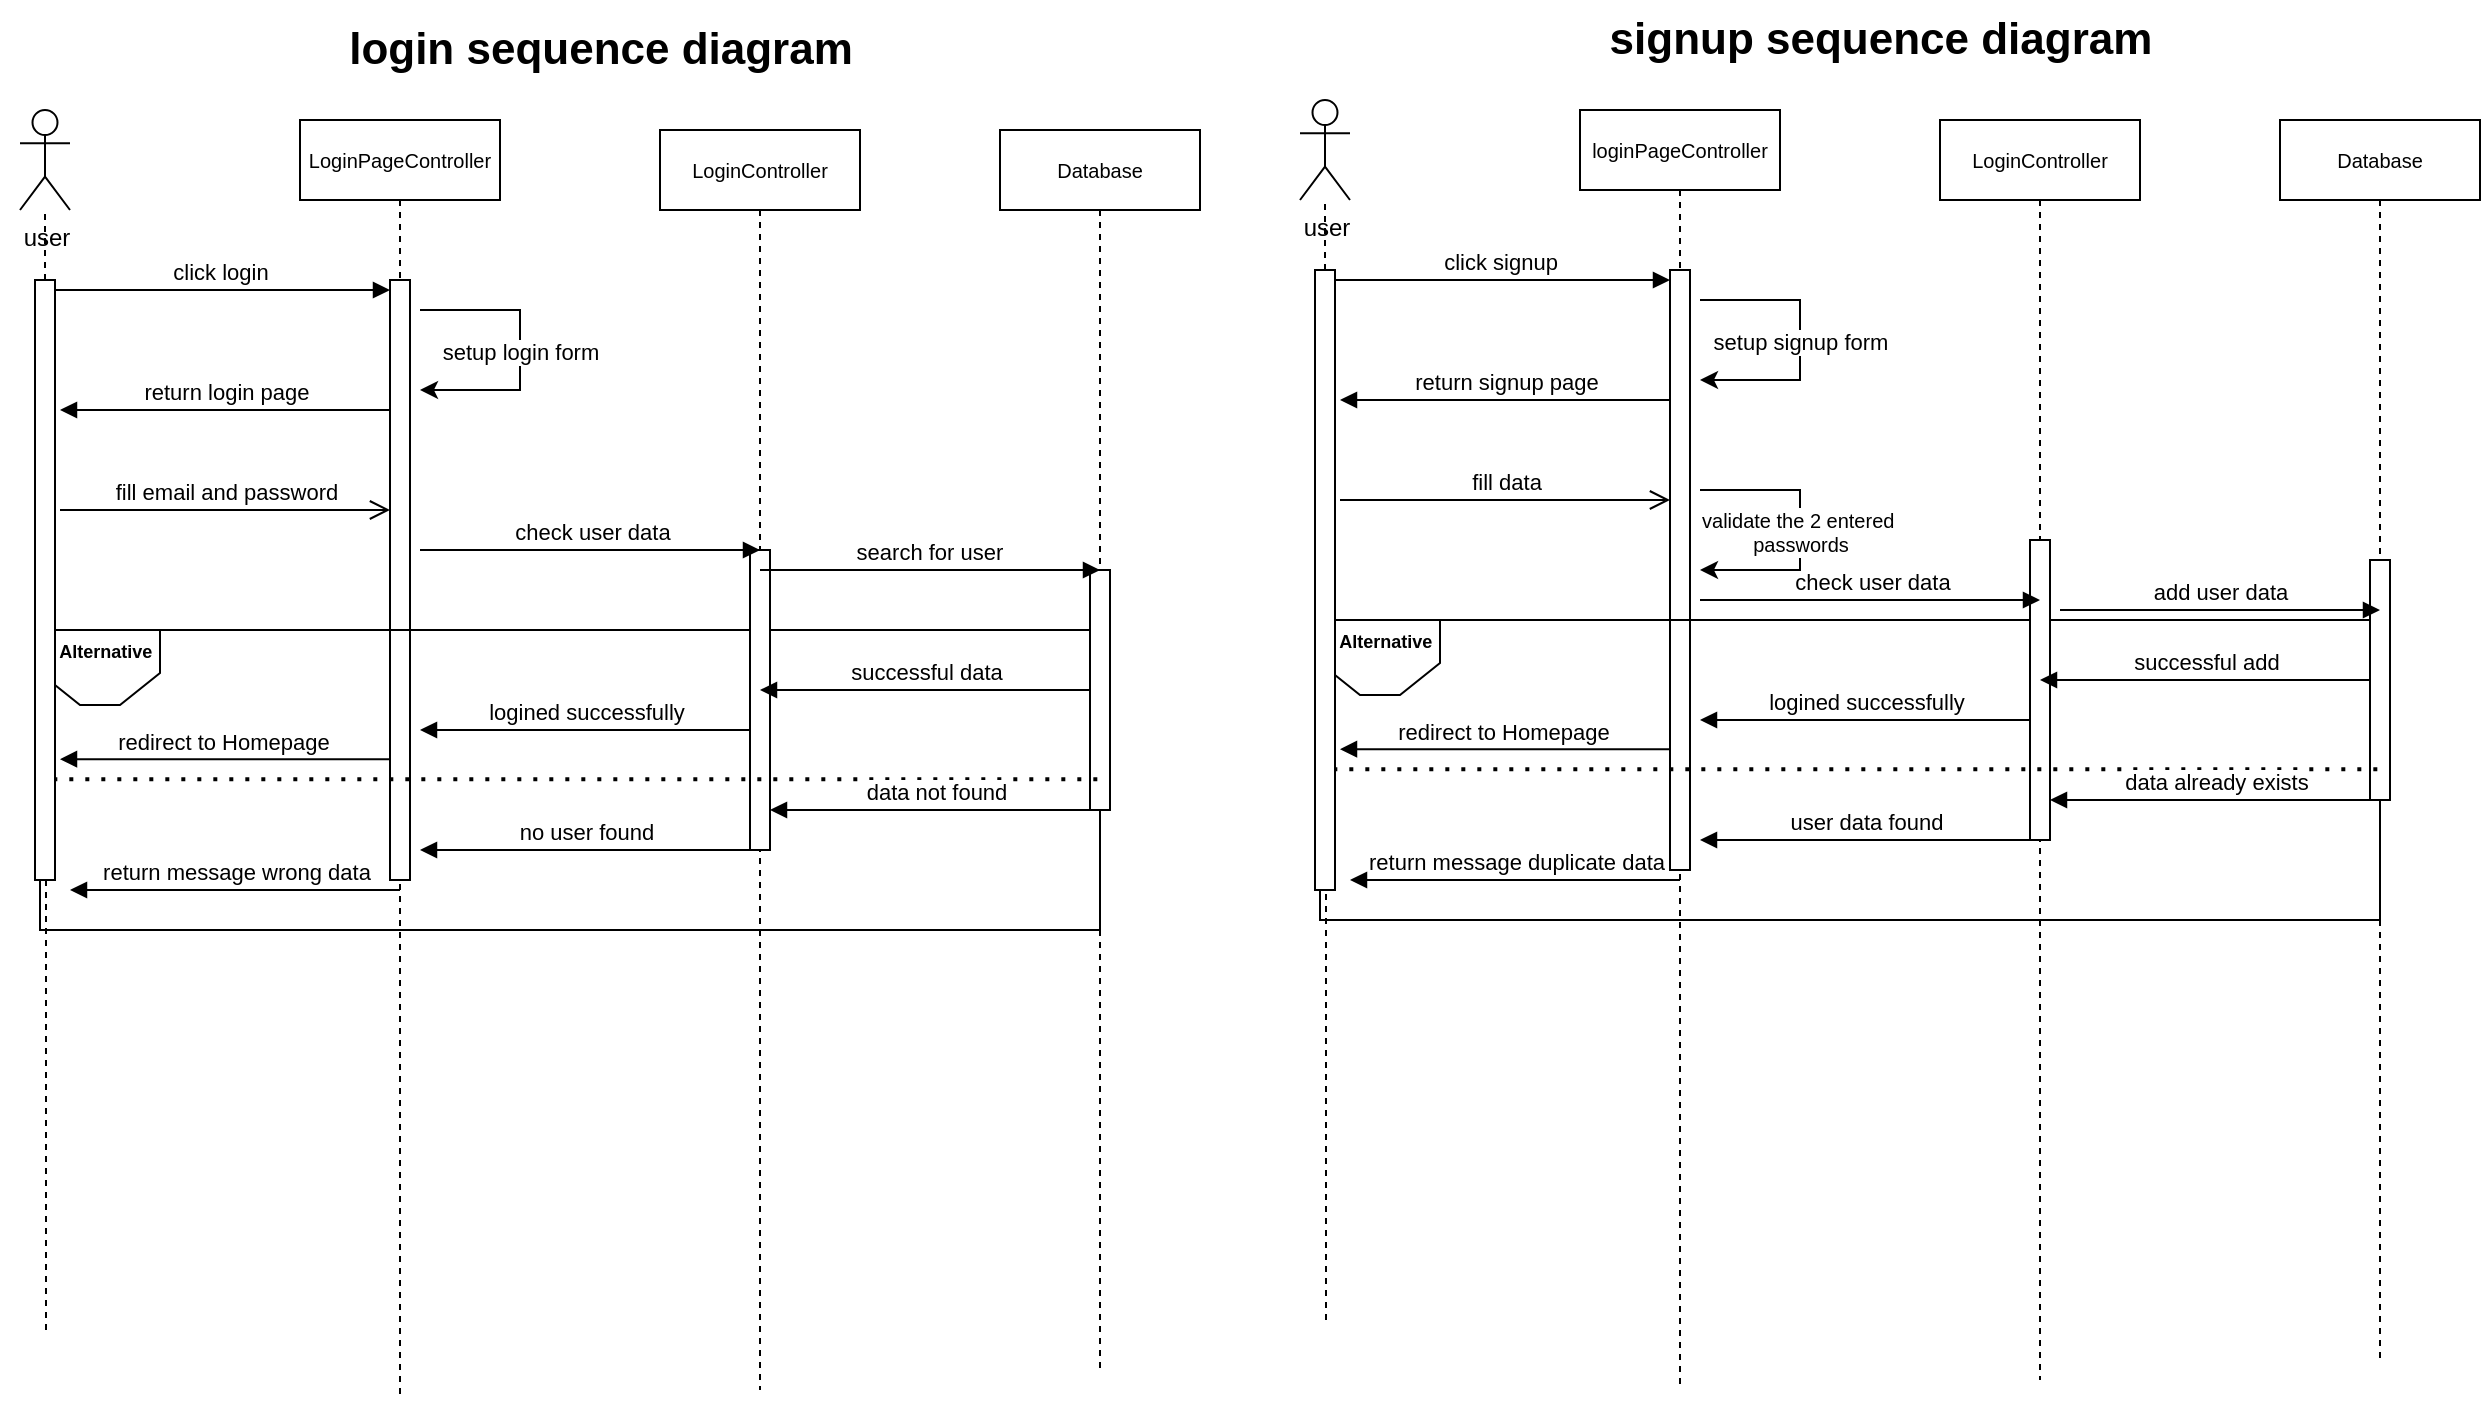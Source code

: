 <mxfile version="24.2.5" type="device">
  <diagram name="Page-1" id="2YBvvXClWsGukQMizWep">
    <mxGraphModel dx="865" dy="518" grid="1" gridSize="10" guides="1" tooltips="1" connect="1" arrows="1" fold="1" page="1" pageScale="1" pageWidth="10000" pageHeight="10000" math="0" shadow="0">
      <root>
        <mxCell id="0" />
        <mxCell id="1" parent="0" />
        <mxCell id="aM9ryv3xv72pqoxQDRHE-5" value="&lt;font style=&quot;font-size: 10px;&quot;&gt;LoginPageController&lt;/font&gt;" style="shape=umlLifeline;perimeter=lifelinePerimeter;whiteSpace=wrap;html=1;container=0;dropTarget=0;collapsible=0;recursiveResize=0;outlineConnect=0;portConstraint=eastwest;newEdgeStyle={&quot;edgeStyle&quot;:&quot;elbowEdgeStyle&quot;,&quot;elbow&quot;:&quot;vertical&quot;,&quot;curved&quot;:0,&quot;rounded&quot;:0};" parent="1" vertex="1">
          <mxGeometry x="280" y="115" width="100" height="640" as="geometry" />
        </mxCell>
        <mxCell id="aM9ryv3xv72pqoxQDRHE-6" value="" style="html=1;points=[];perimeter=orthogonalPerimeter;outlineConnect=0;targetShapes=umlLifeline;portConstraint=eastwest;newEdgeStyle={&quot;edgeStyle&quot;:&quot;elbowEdgeStyle&quot;,&quot;elbow&quot;:&quot;vertical&quot;,&quot;curved&quot;:0,&quot;rounded&quot;:0};" parent="aM9ryv3xv72pqoxQDRHE-5" vertex="1">
          <mxGeometry x="45" y="80" width="10" height="300" as="geometry" />
        </mxCell>
        <mxCell id="aM9ryv3xv72pqoxQDRHE-7" value="click login" style="html=1;verticalAlign=bottom;endArrow=block;edgeStyle=elbowEdgeStyle;elbow=vertical;curved=0;rounded=0;" parent="1" target="aM9ryv3xv72pqoxQDRHE-6" edge="1">
          <mxGeometry relative="1" as="geometry">
            <mxPoint x="155" y="200" as="sourcePoint" />
            <Array as="points">
              <mxPoint x="240" y="200" />
            </Array>
            <mxPoint x="290" y="200" as="targetPoint" />
          </mxGeometry>
        </mxCell>
        <mxCell id="aM9ryv3xv72pqoxQDRHE-9" value="return login page" style="html=1;verticalAlign=bottom;endArrow=block;edgeStyle=elbowEdgeStyle;elbow=vertical;curved=0;rounded=0;" parent="1" edge="1">
          <mxGeometry relative="1" as="geometry">
            <mxPoint x="325" y="260" as="sourcePoint" />
            <Array as="points">
              <mxPoint x="250" y="260" />
            </Array>
            <mxPoint x="160" y="260" as="targetPoint" />
          </mxGeometry>
        </mxCell>
        <mxCell id="aM9ryv3xv72pqoxQDRHE-10" value="fill email and password" style="html=1;verticalAlign=bottom;endArrow=open;endSize=8;edgeStyle=elbowEdgeStyle;elbow=vertical;curved=0;rounded=0;" parent="1" target="aM9ryv3xv72pqoxQDRHE-6" edge="1">
          <mxGeometry relative="1" as="geometry">
            <mxPoint x="235" y="315" as="targetPoint" />
            <Array as="points">
              <mxPoint x="240" y="310" />
            </Array>
            <mxPoint x="160" y="310" as="sourcePoint" />
          </mxGeometry>
        </mxCell>
        <mxCell id="ysUUQ0esG7nX-n5Ht758-2" value="user" style="shape=umlActor;verticalLabelPosition=bottom;verticalAlign=top;html=1;outlineConnect=0;" vertex="1" parent="1">
          <mxGeometry x="140" y="110" width="25" height="50" as="geometry" />
        </mxCell>
        <mxCell id="ysUUQ0esG7nX-n5Ht758-6" value="" style="endArrow=none;dashed=1;html=1;rounded=0;" edge="1" parent="1" source="ysUUQ0esG7nX-n5Ht758-31" target="ysUUQ0esG7nX-n5Ht758-2">
          <mxGeometry width="50" height="50" relative="1" as="geometry">
            <mxPoint x="153" y="720" as="sourcePoint" />
            <mxPoint x="330" y="250" as="targetPoint" />
          </mxGeometry>
        </mxCell>
        <mxCell id="ysUUQ0esG7nX-n5Ht758-10" value="" style="endArrow=classic;html=1;rounded=0;" edge="1" parent="1">
          <mxGeometry width="50" height="50" relative="1" as="geometry">
            <mxPoint x="340" y="210" as="sourcePoint" />
            <mxPoint x="340" y="250" as="targetPoint" />
            <Array as="points">
              <mxPoint x="390" y="210" />
              <mxPoint x="390" y="250" />
            </Array>
          </mxGeometry>
        </mxCell>
        <mxCell id="ysUUQ0esG7nX-n5Ht758-14" value="setup login form" style="edgeLabel;html=1;align=center;verticalAlign=middle;resizable=0;points=[];" vertex="1" connectable="0" parent="ysUUQ0esG7nX-n5Ht758-10">
          <mxGeometry x="-0.139" relative="1" as="geometry">
            <mxPoint y="10" as="offset" />
          </mxGeometry>
        </mxCell>
        <mxCell id="ysUUQ0esG7nX-n5Ht758-19" value="" style="rounded=0;whiteSpace=wrap;html=1;fillColor=none;" vertex="1" parent="1">
          <mxGeometry x="150" y="370" width="530" height="150" as="geometry" />
        </mxCell>
        <mxCell id="ysUUQ0esG7nX-n5Ht758-11" value="&lt;font style=&quot;font-size: 10px;&quot;&gt;LoginController&lt;/font&gt;" style="shape=umlLifeline;perimeter=lifelinePerimeter;whiteSpace=wrap;html=1;container=0;dropTarget=0;collapsible=0;recursiveResize=0;outlineConnect=0;portConstraint=eastwest;newEdgeStyle={&quot;edgeStyle&quot;:&quot;elbowEdgeStyle&quot;,&quot;elbow&quot;:&quot;vertical&quot;,&quot;curved&quot;:0,&quot;rounded&quot;:0};" vertex="1" parent="1">
          <mxGeometry x="460" y="120" width="100" height="630" as="geometry" />
        </mxCell>
        <mxCell id="ysUUQ0esG7nX-n5Ht758-12" value="" style="html=1;points=[];perimeter=orthogonalPerimeter;outlineConnect=0;targetShapes=umlLifeline;portConstraint=eastwest;newEdgeStyle={&quot;edgeStyle&quot;:&quot;elbowEdgeStyle&quot;,&quot;elbow&quot;:&quot;vertical&quot;,&quot;curved&quot;:0,&quot;rounded&quot;:0};" vertex="1" parent="ysUUQ0esG7nX-n5Ht758-11">
          <mxGeometry x="45" y="210" width="10" height="150" as="geometry" />
        </mxCell>
        <mxCell id="ysUUQ0esG7nX-n5Ht758-15" value="check user data" style="html=1;verticalAlign=bottom;endArrow=block;edgeStyle=elbowEdgeStyle;elbow=vertical;curved=0;rounded=0;" edge="1" parent="1">
          <mxGeometry x="0.003" relative="1" as="geometry">
            <mxPoint x="340" y="330" as="sourcePoint" />
            <Array as="points">
              <mxPoint x="425" y="330" />
            </Array>
            <mxPoint x="510" y="330" as="targetPoint" />
            <mxPoint as="offset" />
          </mxGeometry>
        </mxCell>
        <mxCell id="ysUUQ0esG7nX-n5Ht758-16" value="&lt;span style=&quot;font-size: 10px;&quot;&gt;Database&lt;/span&gt;" style="shape=umlLifeline;perimeter=lifelinePerimeter;whiteSpace=wrap;html=1;container=0;dropTarget=0;collapsible=0;recursiveResize=0;outlineConnect=0;portConstraint=eastwest;newEdgeStyle={&quot;edgeStyle&quot;:&quot;elbowEdgeStyle&quot;,&quot;elbow&quot;:&quot;vertical&quot;,&quot;curved&quot;:0,&quot;rounded&quot;:0};" vertex="1" parent="1">
          <mxGeometry x="630" y="120" width="100" height="620" as="geometry" />
        </mxCell>
        <mxCell id="ysUUQ0esG7nX-n5Ht758-17" value="" style="html=1;points=[];perimeter=orthogonalPerimeter;outlineConnect=0;targetShapes=umlLifeline;portConstraint=eastwest;newEdgeStyle={&quot;edgeStyle&quot;:&quot;elbowEdgeStyle&quot;,&quot;elbow&quot;:&quot;vertical&quot;,&quot;curved&quot;:0,&quot;rounded&quot;:0};" vertex="1" parent="ysUUQ0esG7nX-n5Ht758-16">
          <mxGeometry x="45" y="220" width="10" height="120" as="geometry" />
        </mxCell>
        <mxCell id="ysUUQ0esG7nX-n5Ht758-18" value="search for user&amp;nbsp;" style="html=1;verticalAlign=bottom;endArrow=block;edgeStyle=elbowEdgeStyle;elbow=vertical;curved=0;rounded=0;" edge="1" parent="1">
          <mxGeometry x="0.003" relative="1" as="geometry">
            <mxPoint x="510" y="340" as="sourcePoint" />
            <Array as="points">
              <mxPoint x="595" y="340" />
            </Array>
            <mxPoint x="680" y="340" as="targetPoint" />
            <mxPoint as="offset" />
          </mxGeometry>
        </mxCell>
        <mxCell id="ysUUQ0esG7nX-n5Ht758-20" value="successful data" style="html=1;verticalAlign=bottom;endArrow=block;edgeStyle=elbowEdgeStyle;elbow=vertical;curved=0;rounded=0;" edge="1" parent="1">
          <mxGeometry relative="1" as="geometry">
            <mxPoint x="675" y="400" as="sourcePoint" />
            <Array as="points">
              <mxPoint x="600" y="400" />
            </Array>
            <mxPoint x="510" y="400" as="targetPoint" />
          </mxGeometry>
        </mxCell>
        <mxCell id="ysUUQ0esG7nX-n5Ht758-21" value="" style="endArrow=none;dashed=1;html=1;dashPattern=1 3;strokeWidth=2;rounded=0;exitX=-0.006;exitY=0.597;exitDx=0;exitDy=0;exitPerimeter=0;" edge="1" parent="1">
          <mxGeometry width="50" height="50" relative="1" as="geometry">
            <mxPoint x="148.66" y="444.58" as="sourcePoint" />
            <mxPoint x="681.34" y="444.58" as="targetPoint" />
          </mxGeometry>
        </mxCell>
        <mxCell id="ysUUQ0esG7nX-n5Ht758-22" value="logined successfully" style="html=1;verticalAlign=bottom;endArrow=block;edgeStyle=elbowEdgeStyle;elbow=vertical;curved=0;rounded=0;" edge="1" parent="1">
          <mxGeometry relative="1" as="geometry">
            <mxPoint x="505" y="420" as="sourcePoint" />
            <Array as="points">
              <mxPoint x="430" y="420" />
            </Array>
            <mxPoint x="340" y="420" as="targetPoint" />
          </mxGeometry>
        </mxCell>
        <mxCell id="ysUUQ0esG7nX-n5Ht758-23" value="redirect to Homepage&amp;nbsp;" style="html=1;verticalAlign=bottom;endArrow=block;edgeStyle=elbowEdgeStyle;elbow=vertical;curved=0;rounded=0;" edge="1" parent="1">
          <mxGeometry relative="1" as="geometry">
            <mxPoint x="325" y="434.58" as="sourcePoint" />
            <Array as="points">
              <mxPoint x="250" y="434.58" />
            </Array>
            <mxPoint x="160" y="434.58" as="targetPoint" />
          </mxGeometry>
        </mxCell>
        <mxCell id="ysUUQ0esG7nX-n5Ht758-25" value="data not found" style="html=1;verticalAlign=bottom;endArrow=block;edgeStyle=elbowEdgeStyle;elbow=vertical;curved=0;rounded=0;" edge="1" parent="1">
          <mxGeometry relative="1" as="geometry">
            <mxPoint x="680" y="460" as="sourcePoint" />
            <Array as="points">
              <mxPoint x="605" y="460" />
            </Array>
            <mxPoint x="515" y="460" as="targetPoint" />
          </mxGeometry>
        </mxCell>
        <mxCell id="ysUUQ0esG7nX-n5Ht758-26" value="no user found" style="html=1;verticalAlign=bottom;endArrow=block;edgeStyle=elbowEdgeStyle;elbow=vertical;curved=0;rounded=0;" edge="1" parent="1">
          <mxGeometry relative="1" as="geometry">
            <mxPoint x="505" y="480" as="sourcePoint" />
            <Array as="points">
              <mxPoint x="430" y="480" />
            </Array>
            <mxPoint x="340" y="480" as="targetPoint" />
          </mxGeometry>
        </mxCell>
        <mxCell id="ysUUQ0esG7nX-n5Ht758-27" value="return message wrong data" style="html=1;verticalAlign=bottom;endArrow=block;edgeStyle=elbowEdgeStyle;elbow=vertical;curved=0;rounded=0;" edge="1" parent="1">
          <mxGeometry relative="1" as="geometry">
            <mxPoint x="330" y="500" as="sourcePoint" />
            <Array as="points">
              <mxPoint x="255" y="500" />
            </Array>
            <mxPoint x="165" y="500" as="targetPoint" />
          </mxGeometry>
        </mxCell>
        <mxCell id="ysUUQ0esG7nX-n5Ht758-28" value="" style="shape=loopLimit;whiteSpace=wrap;html=1;rotation=-180;" vertex="1" parent="1">
          <mxGeometry x="150" y="370" width="60" height="37.47" as="geometry" />
        </mxCell>
        <mxCell id="ysUUQ0esG7nX-n5Ht758-31" value="" style="html=1;points=[];perimeter=orthogonalPerimeter;outlineConnect=0;targetShapes=umlLifeline;portConstraint=eastwest;newEdgeStyle={&quot;edgeStyle&quot;:&quot;elbowEdgeStyle&quot;,&quot;elbow&quot;:&quot;vertical&quot;,&quot;curved&quot;:0,&quot;rounded&quot;:0};" vertex="1" parent="1">
          <mxGeometry x="147.5" y="195" width="10" height="300" as="geometry" />
        </mxCell>
        <mxCell id="ysUUQ0esG7nX-n5Ht758-30" value="&lt;font style=&quot;font-size: 9px;&quot;&gt;&amp;nbsp; Alternative&lt;/font&gt;" style="text;strokeColor=none;fillColor=none;html=1;fontSize=12;fontStyle=1;verticalAlign=middle;align=center;fontFamily=Helvetica;fontColor=default;" vertex="1" parent="1">
          <mxGeometry x="130" y="360" width="100" height="40" as="geometry" />
        </mxCell>
        <mxCell id="ysUUQ0esG7nX-n5Ht758-32" value="" style="endArrow=none;dashed=1;html=1;rounded=0;" edge="1" parent="1" target="ysUUQ0esG7nX-n5Ht758-31">
          <mxGeometry width="50" height="50" relative="1" as="geometry">
            <mxPoint x="153" y="720" as="sourcePoint" />
            <mxPoint x="153" y="160" as="targetPoint" />
          </mxGeometry>
        </mxCell>
        <mxCell id="ysUUQ0esG7nX-n5Ht758-33" value="&lt;font style=&quot;font-size: 22px;&quot;&gt;login sequence diagram&lt;/font&gt;" style="text;strokeColor=none;fillColor=none;html=1;fontSize=12;fontStyle=1;verticalAlign=middle;align=center;fontFamily=Helvetica;fontColor=default;" vertex="1" parent="1">
          <mxGeometry x="350" y="60" width="160" height="40" as="geometry" />
        </mxCell>
        <mxCell id="ysUUQ0esG7nX-n5Ht758-90" value="&lt;font style=&quot;font-size: 10px;&quot;&gt;loginPageController&lt;/font&gt;" style="shape=umlLifeline;perimeter=lifelinePerimeter;whiteSpace=wrap;html=1;container=0;dropTarget=0;collapsible=0;recursiveResize=0;outlineConnect=0;portConstraint=eastwest;newEdgeStyle={&quot;edgeStyle&quot;:&quot;elbowEdgeStyle&quot;,&quot;elbow&quot;:&quot;vertical&quot;,&quot;curved&quot;:0,&quot;rounded&quot;:0};" vertex="1" parent="1">
          <mxGeometry x="920" y="110" width="100" height="640" as="geometry" />
        </mxCell>
        <mxCell id="ysUUQ0esG7nX-n5Ht758-91" value="" style="html=1;points=[];perimeter=orthogonalPerimeter;outlineConnect=0;targetShapes=umlLifeline;portConstraint=eastwest;newEdgeStyle={&quot;edgeStyle&quot;:&quot;elbowEdgeStyle&quot;,&quot;elbow&quot;:&quot;vertical&quot;,&quot;curved&quot;:0,&quot;rounded&quot;:0};" vertex="1" parent="ysUUQ0esG7nX-n5Ht758-90">
          <mxGeometry x="45" y="80" width="10" height="300" as="geometry" />
        </mxCell>
        <mxCell id="ysUUQ0esG7nX-n5Ht758-92" value="click signup" style="html=1;verticalAlign=bottom;endArrow=block;edgeStyle=elbowEdgeStyle;elbow=vertical;curved=0;rounded=0;" edge="1" target="ysUUQ0esG7nX-n5Ht758-91" parent="1">
          <mxGeometry relative="1" as="geometry">
            <mxPoint x="795" y="195" as="sourcePoint" />
            <Array as="points">
              <mxPoint x="880" y="195" />
            </Array>
            <mxPoint x="930" y="195" as="targetPoint" />
          </mxGeometry>
        </mxCell>
        <mxCell id="ysUUQ0esG7nX-n5Ht758-93" value="return signup page" style="html=1;verticalAlign=bottom;endArrow=block;edgeStyle=elbowEdgeStyle;elbow=vertical;curved=0;rounded=0;" edge="1" parent="1">
          <mxGeometry relative="1" as="geometry">
            <mxPoint x="965" y="255" as="sourcePoint" />
            <Array as="points">
              <mxPoint x="890" y="255" />
            </Array>
            <mxPoint x="800" y="255" as="targetPoint" />
          </mxGeometry>
        </mxCell>
        <mxCell id="ysUUQ0esG7nX-n5Ht758-94" value="fill data" style="html=1;verticalAlign=bottom;endArrow=open;endSize=8;edgeStyle=elbowEdgeStyle;elbow=vertical;curved=0;rounded=0;" edge="1" target="ysUUQ0esG7nX-n5Ht758-91" parent="1">
          <mxGeometry relative="1" as="geometry">
            <mxPoint x="875" y="310" as="targetPoint" />
            <Array as="points">
              <mxPoint x="880" y="305" />
            </Array>
            <mxPoint x="800" y="305" as="sourcePoint" />
          </mxGeometry>
        </mxCell>
        <mxCell id="ysUUQ0esG7nX-n5Ht758-95" value="user" style="shape=umlActor;verticalLabelPosition=bottom;verticalAlign=top;html=1;outlineConnect=0;" vertex="1" parent="1">
          <mxGeometry x="780" y="105" width="25" height="50" as="geometry" />
        </mxCell>
        <mxCell id="ysUUQ0esG7nX-n5Ht758-96" value="" style="endArrow=none;dashed=1;html=1;rounded=0;" edge="1" source="ysUUQ0esG7nX-n5Ht758-114" target="ysUUQ0esG7nX-n5Ht758-95" parent="1">
          <mxGeometry width="50" height="50" relative="1" as="geometry">
            <mxPoint x="793" y="715" as="sourcePoint" />
            <mxPoint x="970" y="245" as="targetPoint" />
          </mxGeometry>
        </mxCell>
        <mxCell id="ysUUQ0esG7nX-n5Ht758-97" value="" style="endArrow=classic;html=1;rounded=0;" edge="1" parent="1">
          <mxGeometry width="50" height="50" relative="1" as="geometry">
            <mxPoint x="980" y="205" as="sourcePoint" />
            <mxPoint x="980" y="245" as="targetPoint" />
            <Array as="points">
              <mxPoint x="1030" y="205" />
              <mxPoint x="1030" y="245" />
            </Array>
          </mxGeometry>
        </mxCell>
        <mxCell id="ysUUQ0esG7nX-n5Ht758-98" value="setup signup form" style="edgeLabel;html=1;align=center;verticalAlign=middle;resizable=0;points=[];" vertex="1" connectable="0" parent="ysUUQ0esG7nX-n5Ht758-97">
          <mxGeometry x="-0.139" relative="1" as="geometry">
            <mxPoint y="10" as="offset" />
          </mxGeometry>
        </mxCell>
        <mxCell id="ysUUQ0esG7nX-n5Ht758-99" value="" style="rounded=0;whiteSpace=wrap;html=1;fillColor=none;" vertex="1" parent="1">
          <mxGeometry x="790" y="365" width="530" height="150" as="geometry" />
        </mxCell>
        <mxCell id="ysUUQ0esG7nX-n5Ht758-100" value="&lt;font style=&quot;font-size: 10px;&quot;&gt;LoginController&lt;/font&gt;" style="shape=umlLifeline;perimeter=lifelinePerimeter;whiteSpace=wrap;html=1;container=0;dropTarget=0;collapsible=0;recursiveResize=0;outlineConnect=0;portConstraint=eastwest;newEdgeStyle={&quot;edgeStyle&quot;:&quot;elbowEdgeStyle&quot;,&quot;elbow&quot;:&quot;vertical&quot;,&quot;curved&quot;:0,&quot;rounded&quot;:0};" vertex="1" parent="1">
          <mxGeometry x="1100" y="115" width="100" height="630" as="geometry" />
        </mxCell>
        <mxCell id="ysUUQ0esG7nX-n5Ht758-101" value="" style="html=1;points=[];perimeter=orthogonalPerimeter;outlineConnect=0;targetShapes=umlLifeline;portConstraint=eastwest;newEdgeStyle={&quot;edgeStyle&quot;:&quot;elbowEdgeStyle&quot;,&quot;elbow&quot;:&quot;vertical&quot;,&quot;curved&quot;:0,&quot;rounded&quot;:0};" vertex="1" parent="ysUUQ0esG7nX-n5Ht758-100">
          <mxGeometry x="45" y="210" width="10" height="150" as="geometry" />
        </mxCell>
        <mxCell id="ysUUQ0esG7nX-n5Ht758-102" value="check user data" style="html=1;verticalAlign=bottom;endArrow=block;edgeStyle=elbowEdgeStyle;elbow=vertical;curved=0;rounded=0;" edge="1" parent="1">
          <mxGeometry x="0.003" relative="1" as="geometry">
            <mxPoint x="980" y="355" as="sourcePoint" />
            <Array as="points">
              <mxPoint x="1065" y="355" />
            </Array>
            <mxPoint x="1150" y="355" as="targetPoint" />
            <mxPoint as="offset" />
          </mxGeometry>
        </mxCell>
        <mxCell id="ysUUQ0esG7nX-n5Ht758-103" value="&lt;span style=&quot;font-size: 10px;&quot;&gt;Database&lt;/span&gt;" style="shape=umlLifeline;perimeter=lifelinePerimeter;whiteSpace=wrap;html=1;container=0;dropTarget=0;collapsible=0;recursiveResize=0;outlineConnect=0;portConstraint=eastwest;newEdgeStyle={&quot;edgeStyle&quot;:&quot;elbowEdgeStyle&quot;,&quot;elbow&quot;:&quot;vertical&quot;,&quot;curved&quot;:0,&quot;rounded&quot;:0};" vertex="1" parent="1">
          <mxGeometry x="1270" y="115" width="100" height="620" as="geometry" />
        </mxCell>
        <mxCell id="ysUUQ0esG7nX-n5Ht758-104" value="" style="html=1;points=[];perimeter=orthogonalPerimeter;outlineConnect=0;targetShapes=umlLifeline;portConstraint=eastwest;newEdgeStyle={&quot;edgeStyle&quot;:&quot;elbowEdgeStyle&quot;,&quot;elbow&quot;:&quot;vertical&quot;,&quot;curved&quot;:0,&quot;rounded&quot;:0};" vertex="1" parent="ysUUQ0esG7nX-n5Ht758-103">
          <mxGeometry x="45" y="220" width="10" height="120" as="geometry" />
        </mxCell>
        <mxCell id="ysUUQ0esG7nX-n5Ht758-105" value="add user data" style="html=1;verticalAlign=bottom;endArrow=block;edgeStyle=elbowEdgeStyle;elbow=vertical;curved=0;rounded=0;" edge="1" parent="1">
          <mxGeometry x="0.003" relative="1" as="geometry">
            <mxPoint x="1160" y="360" as="sourcePoint" />
            <Array as="points">
              <mxPoint x="1245" y="360" />
            </Array>
            <mxPoint x="1320" y="360" as="targetPoint" />
            <mxPoint as="offset" />
          </mxGeometry>
        </mxCell>
        <mxCell id="ysUUQ0esG7nX-n5Ht758-106" value="successful add" style="html=1;verticalAlign=bottom;endArrow=block;edgeStyle=elbowEdgeStyle;elbow=vertical;curved=0;rounded=0;" edge="1" parent="1">
          <mxGeometry relative="1" as="geometry">
            <mxPoint x="1315" y="395" as="sourcePoint" />
            <Array as="points">
              <mxPoint x="1240" y="395" />
            </Array>
            <mxPoint x="1150" y="395" as="targetPoint" />
          </mxGeometry>
        </mxCell>
        <mxCell id="ysUUQ0esG7nX-n5Ht758-107" value="" style="endArrow=none;dashed=1;html=1;dashPattern=1 3;strokeWidth=2;rounded=0;exitX=-0.006;exitY=0.597;exitDx=0;exitDy=0;exitPerimeter=0;" edge="1" parent="1">
          <mxGeometry width="50" height="50" relative="1" as="geometry">
            <mxPoint x="788.66" y="439.58" as="sourcePoint" />
            <mxPoint x="1321.34" y="439.58" as="targetPoint" />
          </mxGeometry>
        </mxCell>
        <mxCell id="ysUUQ0esG7nX-n5Ht758-108" value="logined successfully" style="html=1;verticalAlign=bottom;endArrow=block;edgeStyle=elbowEdgeStyle;elbow=vertical;curved=0;rounded=0;" edge="1" parent="1">
          <mxGeometry relative="1" as="geometry">
            <mxPoint x="1145" y="415" as="sourcePoint" />
            <Array as="points">
              <mxPoint x="1070" y="415" />
            </Array>
            <mxPoint x="980" y="415" as="targetPoint" />
          </mxGeometry>
        </mxCell>
        <mxCell id="ysUUQ0esG7nX-n5Ht758-109" value="redirect to Homepage&amp;nbsp;" style="html=1;verticalAlign=bottom;endArrow=block;edgeStyle=elbowEdgeStyle;elbow=vertical;curved=0;rounded=0;" edge="1" parent="1">
          <mxGeometry relative="1" as="geometry">
            <mxPoint x="965" y="429.58" as="sourcePoint" />
            <Array as="points">
              <mxPoint x="890" y="429.58" />
            </Array>
            <mxPoint x="800" y="429.58" as="targetPoint" />
          </mxGeometry>
        </mxCell>
        <mxCell id="ysUUQ0esG7nX-n5Ht758-110" value="data already exists" style="html=1;verticalAlign=bottom;endArrow=block;edgeStyle=elbowEdgeStyle;elbow=vertical;curved=0;rounded=0;" edge="1" parent="1">
          <mxGeometry relative="1" as="geometry">
            <mxPoint x="1320" y="455" as="sourcePoint" />
            <Array as="points">
              <mxPoint x="1245" y="455" />
            </Array>
            <mxPoint x="1155" y="455" as="targetPoint" />
          </mxGeometry>
        </mxCell>
        <mxCell id="ysUUQ0esG7nX-n5Ht758-111" value="user data found" style="html=1;verticalAlign=bottom;endArrow=block;edgeStyle=elbowEdgeStyle;elbow=vertical;curved=0;rounded=0;" edge="1" parent="1">
          <mxGeometry relative="1" as="geometry">
            <mxPoint x="1145" y="475" as="sourcePoint" />
            <Array as="points">
              <mxPoint x="1070" y="475" />
            </Array>
            <mxPoint x="980" y="475" as="targetPoint" />
          </mxGeometry>
        </mxCell>
        <mxCell id="ysUUQ0esG7nX-n5Ht758-112" value="return message duplicate data" style="html=1;verticalAlign=bottom;endArrow=block;edgeStyle=elbowEdgeStyle;elbow=vertical;curved=0;rounded=0;" edge="1" parent="1">
          <mxGeometry relative="1" as="geometry">
            <mxPoint x="970" y="495" as="sourcePoint" />
            <Array as="points">
              <mxPoint x="895" y="495" />
            </Array>
            <mxPoint x="805" y="495" as="targetPoint" />
          </mxGeometry>
        </mxCell>
        <mxCell id="ysUUQ0esG7nX-n5Ht758-113" value="" style="shape=loopLimit;whiteSpace=wrap;html=1;rotation=-180;" vertex="1" parent="1">
          <mxGeometry x="790" y="365" width="60" height="37.47" as="geometry" />
        </mxCell>
        <mxCell id="ysUUQ0esG7nX-n5Ht758-114" value="" style="html=1;points=[];perimeter=orthogonalPerimeter;outlineConnect=0;targetShapes=umlLifeline;portConstraint=eastwest;newEdgeStyle={&quot;edgeStyle&quot;:&quot;elbowEdgeStyle&quot;,&quot;elbow&quot;:&quot;vertical&quot;,&quot;curved&quot;:0,&quot;rounded&quot;:0};" vertex="1" parent="1">
          <mxGeometry x="787.5" y="190" width="10" height="310" as="geometry" />
        </mxCell>
        <mxCell id="ysUUQ0esG7nX-n5Ht758-115" value="&lt;font style=&quot;font-size: 9px;&quot;&gt;&amp;nbsp; Alternative&lt;/font&gt;" style="text;strokeColor=none;fillColor=none;html=1;fontSize=12;fontStyle=1;verticalAlign=middle;align=center;fontFamily=Helvetica;fontColor=default;" vertex="1" parent="1">
          <mxGeometry x="770" y="355" width="100" height="40" as="geometry" />
        </mxCell>
        <mxCell id="ysUUQ0esG7nX-n5Ht758-116" value="" style="endArrow=none;dashed=1;html=1;rounded=0;" edge="1" target="ysUUQ0esG7nX-n5Ht758-114" parent="1">
          <mxGeometry width="50" height="50" relative="1" as="geometry">
            <mxPoint x="793" y="715" as="sourcePoint" />
            <mxPoint x="793" y="155" as="targetPoint" />
          </mxGeometry>
        </mxCell>
        <mxCell id="ysUUQ0esG7nX-n5Ht758-117" value="&lt;font style=&quot;font-size: 22px;&quot;&gt;signup sequence diagram&lt;/font&gt;" style="text;strokeColor=none;fillColor=none;html=1;fontSize=12;fontStyle=1;verticalAlign=middle;align=center;fontFamily=Helvetica;fontColor=default;" vertex="1" parent="1">
          <mxGeometry x="990" y="55" width="160" height="40" as="geometry" />
        </mxCell>
        <mxCell id="ysUUQ0esG7nX-n5Ht758-120" value="" style="endArrow=classic;html=1;rounded=0;" edge="1" parent="1">
          <mxGeometry width="50" height="50" relative="1" as="geometry">
            <mxPoint x="980" y="300" as="sourcePoint" />
            <mxPoint x="980" y="340" as="targetPoint" />
            <Array as="points">
              <mxPoint x="1030" y="300" />
              <mxPoint x="1030" y="340" />
            </Array>
          </mxGeometry>
        </mxCell>
        <mxCell id="ysUUQ0esG7nX-n5Ht758-121" value="&lt;font style=&quot;font-size: 10px;&quot;&gt;validate the 2 entered&amp;nbsp;&lt;/font&gt;&lt;div style=&quot;font-size: 10px;&quot;&gt;&lt;font style=&quot;font-size: 10px;&quot;&gt;passwords&lt;/font&gt;&lt;/div&gt;" style="edgeLabel;html=1;align=center;verticalAlign=middle;resizable=0;points=[];" vertex="1" connectable="0" parent="ysUUQ0esG7nX-n5Ht758-120">
          <mxGeometry x="-0.139" relative="1" as="geometry">
            <mxPoint y="10" as="offset" />
          </mxGeometry>
        </mxCell>
      </root>
    </mxGraphModel>
  </diagram>
</mxfile>
